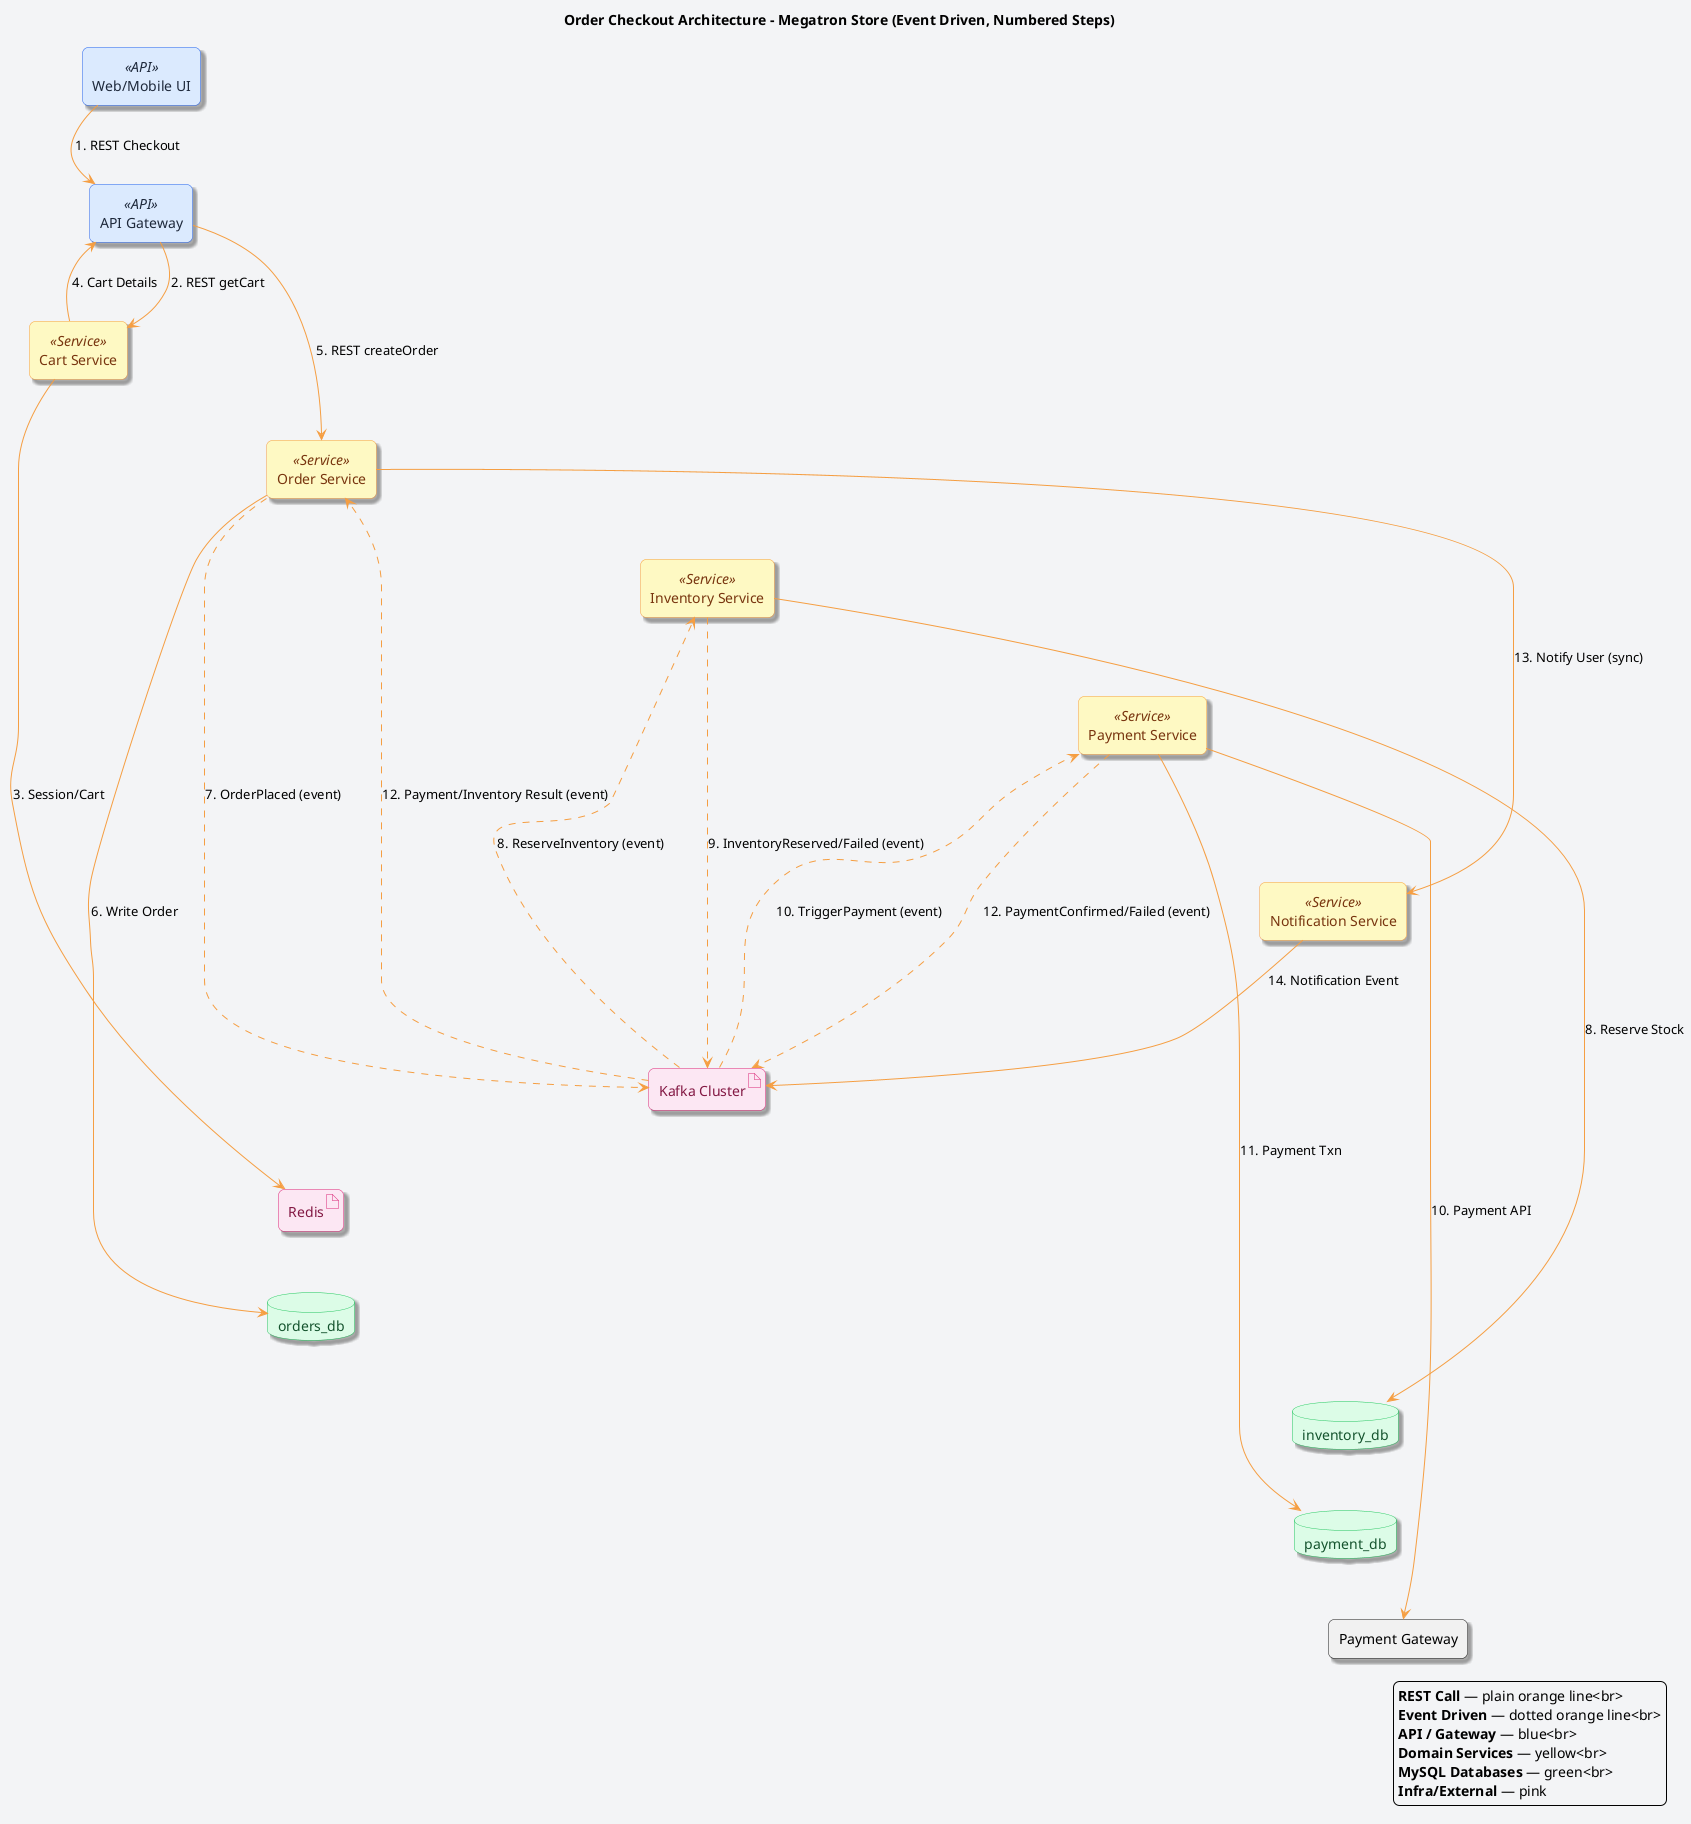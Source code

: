 @startuml
title Order Checkout Architecture – Megatron Store (Event Driven, Numbered Steps)

skinparam backgroundColor #f3f4f6
skinparam componentStyle rectangle
skinparam shadowing true
skinparam roundCorner 12
skinparam defaultFontName "Arial"

skinparam component<<API>> {
  BackgroundColor #dbeafe
  BorderColor #2563eb
  FontColor #1e293b
}
skinparam component<<Service>> {
  BackgroundColor #fef9c3
  BorderColor #f59e42
  FontColor #78350f
}
skinparam database {
  BackgroundColor #dcfce7
  BorderColor #22c55e
  FontColor #14532d
}
skinparam artifact {
  BackgroundColor #fce7f3
  BorderColor #db2777
  FontColor #831843
}

' Top Row: Client & Gateway
component "Web/Mobile UI" as UI <<API>>
component "API Gateway" as APIGW <<API>>

' Middle Row: Core Services
component "Cart Service" as CART_SVC <<Service>>
component "Order Service" as ORDER_SVC <<Service>>
component "Inventory Service" as INV_SVC <<Service>>
component "Payment Service" as PAY_SVC <<Service>>
component "Notification Service" as NOTIF_SVC <<Service>>

' Infra Row
artifact "Kafka Cluster" as KAFKA
artifact "Redis" as REDIS

' DB/External Row
database "orders_db" as DB_ORDERS
database "inventory_db" as DB_INV
database "payment_db" as DB_PAY
component "Payment Gateway" as EXT_PAY

' REST Calls (plain, service color) with numbered steps
UI -[#f59e42]-> APIGW : 1. REST Checkout
APIGW -[#f59e42]-> CART_SVC : 2. REST getCart
CART_SVC -[#f59e42]-> REDIS : 3. Session/Cart
CART_SVC -[#f59e42]-> APIGW : 4. Cart Details
APIGW -[#f59e42]-> ORDER_SVC : 5. REST createOrder

ORDER_SVC -[#f59e42]-> DB_ORDERS : 6. Write Order

ORDER_SVC -[#f59e42]-> NOTIF_SVC : 13. Notify User (sync)
NOTIF_SVC -[#f59e42]-> KAFKA : 14. Notification Event

PAY_SVC -[#f59e42]-> EXT_PAY : 10. Payment API
PAY_SVC -[#f59e42]-> DB_PAY : 11. Payment Txn

INV_SVC -[#f59e42]-> DB_INV : 8. Reserve Stock

' Event-driven (dotted, service color) with numbered steps
ORDER_SVC ..[#f59e42]..> KAFKA : 7. OrderPlaced (event)
KAFKA ..[#f59e42]..> INV_SVC : 8. ReserveInventory (event)
INV_SVC ..[#f59e42]..> KAFKA : 9. InventoryReserved/Failed (event)
KAFKA ..[#f59e42]..> PAY_SVC : 10. TriggerPayment (event)
PAY_SVC ..[#f59e42]..> KAFKA : 12. PaymentConfirmed/Failed (event)
KAFKA ..[#f59e42]..> ORDER_SVC : 12. Payment/Inventory Result (event)

' Layout hints for clarity
UI -[hidden]-> APIGW
APIGW -[hidden]-> CART_SVC
CART_SVC -[hidden]-> ORDER_SVC
ORDER_SVC -[hidden]-> INV_SVC
INV_SVC -[hidden]-> PAY_SVC
PAY_SVC -[hidden]-> NOTIF_SVC
NOTIF_SVC -[hidden]-> KAFKA
KAFKA -[hidden]-> REDIS
REDIS -[hidden]-> DB_ORDERS
DB_ORDERS -[hidden]-> DB_INV
DB_INV -[hidden]-> DB_PAY
DB_PAY -[hidden]-> EXT_PAY

' Legend
legend right
<b>REST Call</b> — plain orange line<br>
<b>Event Driven</b> — dotted orange line<br>
<b>API / Gateway</b> — blue<br>
<b>Domain Services</b> — yellow<br>
<b>MySQL Databases</b> — green<br>
<b>Infra/External</b> — pink
endlegend
@enduml